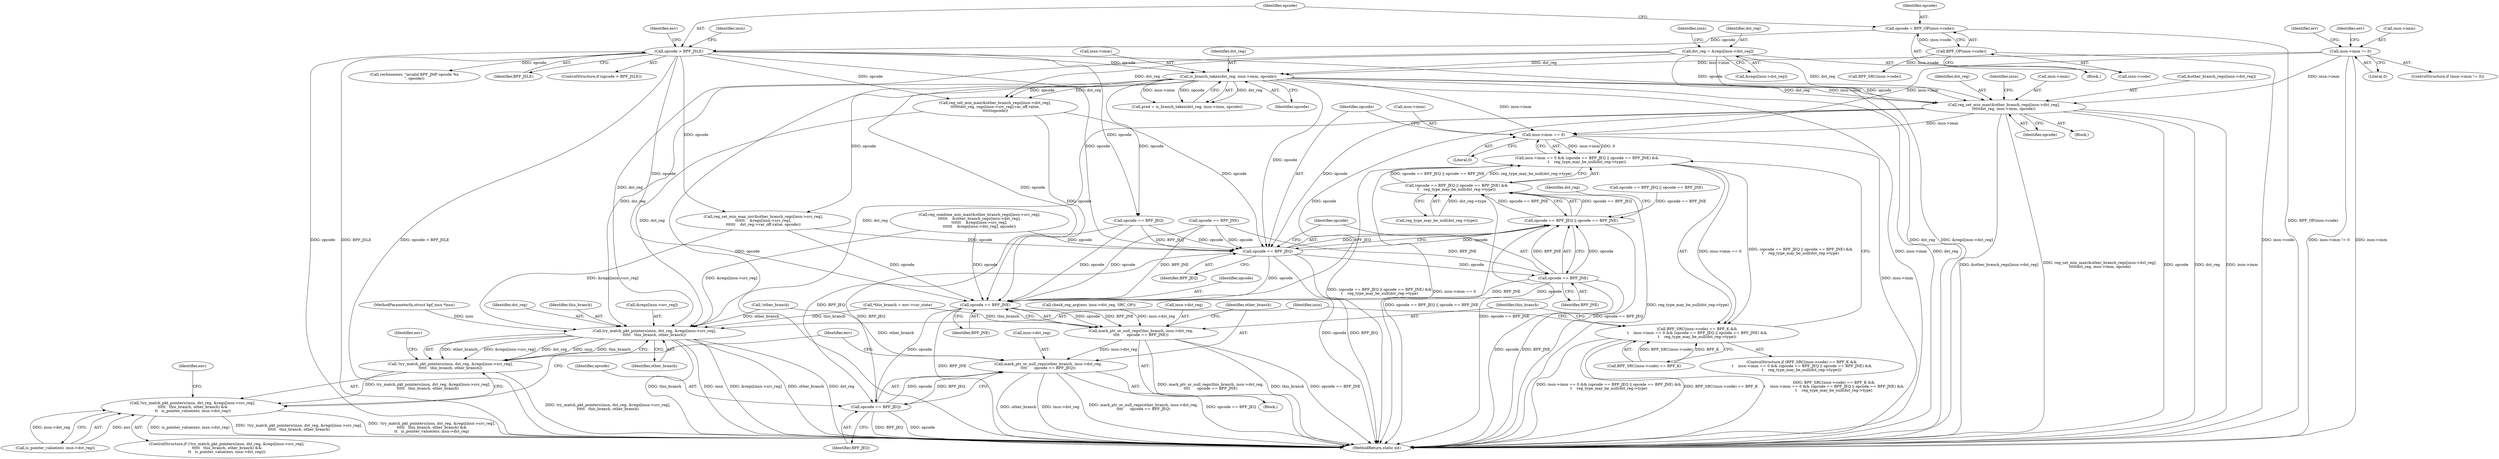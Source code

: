 digraph "0_linux_979d63d50c0c0f7bc537bf821e056cc9fe5abd38_0@array" {
"1000427" [label="(Call,reg_set_min_max(&other_branch_regs[insn->dst_reg],\n\t\t\t\t\tdst_reg, insn->imm, opcode))"];
"1000230" [label="(Call,dst_reg = &regs[insn->dst_reg])"];
"1000249" [label="(Call,is_branch_taken(dst_reg, insn->imm, opcode))"];
"1000163" [label="(Call,insn->imm != 0)"];
"1000143" [label="(Call,opcode > BPF_JSLE)"];
"1000135" [label="(Call,opcode = BPF_OP(insn->code))"];
"1000137" [label="(Call,BPF_OP(insn->code))"];
"1000448" [label="(Call,insn->imm == 0)"];
"1000447" [label="(Call,insn->imm == 0 && (opcode == BPF_JEQ || opcode == BPF_JNE) &&\n\t    reg_type_may_be_null(dst_reg->type))"];
"1000440" [label="(Call,BPF_SRC(insn->code) == BPF_K &&\n\t    insn->imm == 0 && (opcode == BPF_JEQ || opcode == BPF_JNE) &&\n\t    reg_type_may_be_null(dst_reg->type))"];
"1000455" [label="(Call,opcode == BPF_JEQ)"];
"1000454" [label="(Call,opcode == BPF_JEQ || opcode == BPF_JNE)"];
"1000453" [label="(Call,(opcode == BPF_JEQ || opcode == BPF_JNE) &&\n\t    reg_type_may_be_null(dst_reg->type))"];
"1000458" [label="(Call,opcode == BPF_JNE)"];
"1000471" [label="(Call,opcode == BPF_JNE)"];
"1000466" [label="(Call,mark_ptr_or_null_regs(this_branch, insn->dst_reg,\n\t\t\t\t      opcode == BPF_JNE))"];
"1000474" [label="(Call,mark_ptr_or_null_regs(other_branch, insn->dst_reg,\n\t\t\t\t      opcode == BPF_JEQ))"];
"1000479" [label="(Call,opcode == BPF_JEQ)"];
"1000486" [label="(Call,try_match_pkt_pointers(insn, dst_reg, &regs[insn->src_reg],\n\t\t\t\t\t   this_branch, other_branch))"];
"1000485" [label="(Call,!try_match_pkt_pointers(insn, dst_reg, &regs[insn->src_reg],\n\t\t\t\t\t   this_branch, other_branch))"];
"1000484" [label="(Call,!try_match_pkt_pointers(insn, dst_reg, &regs[insn->src_reg],\n\t\t\t\t\t   this_branch, other_branch) &&\n\t\t   is_pointer_value(env, insn->dst_reg))"];
"1000167" [label="(Literal,0)"];
"1000137" [label="(Call,BPF_OP(insn->code))"];
"1000143" [label="(Call,opcode > BPF_JSLE)"];
"1000467" [label="(Identifier,this_branch)"];
"1000440" [label="(Call,BPF_SRC(insn->code) == BPF_K &&\n\t    insn->imm == 0 && (opcode == BPF_JEQ || opcode == BPF_JNE) &&\n\t    reg_type_may_be_null(dst_reg->type))"];
"1000485" [label="(Call,!try_match_pkt_pointers(insn, dst_reg, &regs[insn->src_reg],\n\t\t\t\t\t   this_branch, other_branch))"];
"1000496" [label="(Identifier,other_branch)"];
"1000156" [label="(Call,BPF_SRC(insn->code))"];
"1000220" [label="(Call,check_reg_arg(env, insn->dst_reg, SRC_OP))"];
"1000162" [label="(ControlStructure,if (insn->imm != 0))"];
"1000484" [label="(Call,!try_match_pkt_pointers(insn, dst_reg, &regs[insn->src_reg],\n\t\t\t\t\t   this_branch, other_branch) &&\n\t\t   is_pointer_value(env, insn->dst_reg))"];
"1000457" [label="(Identifier,BPF_JEQ)"];
"1000487" [label="(Identifier,insn)"];
"1000110" [label="(MethodParameterIn,struct bpf_insn *insn)"];
"1000230" [label="(Call,dst_reg = &regs[insn->dst_reg])"];
"1000461" [label="(Call,reg_type_may_be_null(dst_reg->type))"];
"1000147" [label="(Call,verbose(env, \"invalid BPF_JMP opcode %x\n\", opcode))"];
"1000144" [label="(Identifier,opcode)"];
"1000460" [label="(Identifier,BPF_JNE)"];
"1000393" [label="(Call,reg_combine_min_max(&other_branch_regs[insn->src_reg],\n\t\t\t\t\t\t    &other_branch_regs[insn->dst_reg],\n\t\t\t\t\t\t    &regs[insn->src_reg],\n\t\t\t\t\t\t    &regs[insn->dst_reg], opcode))"];
"1000242" [label="(Identifier,insn)"];
"1000456" [label="(Identifier,opcode)"];
"1000427" [label="(Call,reg_set_min_max(&other_branch_regs[insn->dst_reg],\n\t\t\t\t\tdst_reg, insn->imm, opcode))"];
"1000497" [label="(Call,is_pointer_value(env, insn->dst_reg))"];
"1000163" [label="(Call,insn->imm != 0)"];
"1000231" [label="(Identifier,dst_reg)"];
"1000463" [label="(Identifier,dst_reg)"];
"1000504" [label="(Identifier,env)"];
"1000474" [label="(Call,mark_ptr_or_null_regs(other_branch, insn->dst_reg,\n\t\t\t\t      opcode == BPF_JEQ))"];
"1000426" [label="(Block,)"];
"1000247" [label="(Call,pred = is_branch_taken(dst_reg, insn->imm, opcode))"];
"1000468" [label="(Call,insn->dst_reg)"];
"1000465" [label="(Block,)"];
"1000250" [label="(Identifier,dst_reg)"];
"1000455" [label="(Call,opcode == BPF_JEQ)"];
"1000495" [label="(Identifier,this_branch)"];
"1000466" [label="(Call,mark_ptr_or_null_regs(this_branch, insn->dst_reg,\n\t\t\t\t      opcode == BPF_JNE))"];
"1000458" [label="(Call,opcode == BPF_JNE)"];
"1000472" [label="(Identifier,opcode)"];
"1000452" [label="(Literal,0)"];
"1000148" [label="(Identifier,env)"];
"1000232" [label="(Call,&regs[insn->dst_reg])"];
"1000138" [label="(Call,insn->code)"];
"1000145" [label="(Identifier,BPF_JSLE)"];
"1000488" [label="(Identifier,dst_reg)"];
"1000529" [label="(MethodReturn,static int)"];
"1000475" [label="(Identifier,other_branch)"];
"1000453" [label="(Call,(opcode == BPF_JEQ || opcode == BPF_JNE) &&\n\t    reg_type_may_be_null(dst_reg->type))"];
"1000476" [label="(Call,insn->dst_reg)"];
"1000136" [label="(Identifier,opcode)"];
"1000454" [label="(Call,opcode == BPF_JEQ || opcode == BPF_JNE)"];
"1000434" [label="(Identifier,dst_reg)"];
"1000135" [label="(Call,opcode = BPF_OP(insn->code))"];
"1000444" [label="(Identifier,insn)"];
"1000114" [label="(Call,*this_branch = env->cur_state)"];
"1000481" [label="(Identifier,BPF_JEQ)"];
"1000390" [label="(Call,opcode == BPF_JNE)"];
"1000365" [label="(Call,reg_set_min_max_inv(&other_branch_regs[insn->src_reg],\n\t\t\t\t\t\t    &regs[insn->src_reg],\n\t\t\t\t\t\t    dst_reg->var_off.value, opcode))"];
"1000479" [label="(Call,opcode == BPF_JEQ)"];
"1000483" [label="(ControlStructure,if (!try_match_pkt_pointers(insn, dst_reg, &regs[insn->src_reg],\n\t\t\t\t\t   this_branch, other_branch) &&\n\t\t   is_pointer_value(env, insn->dst_reg)))"];
"1000170" [label="(Identifier,env)"];
"1000449" [label="(Call,insn->imm)"];
"1000164" [label="(Call,insn->imm)"];
"1000471" [label="(Call,opcode == BPF_JNE)"];
"1000112" [label="(Block,)"];
"1000254" [label="(Identifier,opcode)"];
"1000439" [label="(ControlStructure,if (BPF_SRC(insn->code) == BPF_K &&\n\t    insn->imm == 0 && (opcode == BPF_JEQ || opcode == BPF_JNE) &&\n\t    reg_type_may_be_null(dst_reg->type)))"];
"1000441" [label="(Call,BPF_SRC(insn->code) == BPF_K)"];
"1000249" [label="(Call,is_branch_taken(dst_reg, insn->imm, opcode))"];
"1000251" [label="(Call,insn->imm)"];
"1000480" [label="(Identifier,opcode)"];
"1000386" [label="(Call,opcode == BPF_JEQ || opcode == BPF_JNE)"];
"1000176" [label="(Identifier,err)"];
"1000447" [label="(Call,insn->imm == 0 && (opcode == BPF_JEQ || opcode == BPF_JNE) &&\n\t    reg_type_may_be_null(dst_reg->type))"];
"1000158" [label="(Identifier,insn)"];
"1000438" [label="(Identifier,opcode)"];
"1000498" [label="(Identifier,env)"];
"1000435" [label="(Call,insn->imm)"];
"1000473" [label="(Identifier,BPF_JNE)"];
"1000428" [label="(Call,&other_branch_regs[insn->dst_reg])"];
"1000341" [label="(Call,reg_set_min_max(&other_branch_regs[insn->dst_reg],\n\t\t\t\t\t\tdst_reg, regs[insn->src_reg].var_off.value,\n\t\t\t\t\t\topcode))"];
"1000459" [label="(Identifier,opcode)"];
"1000291" [label="(Call,!other_branch)"];
"1000387" [label="(Call,opcode == BPF_JEQ)"];
"1000486" [label="(Call,try_match_pkt_pointers(insn, dst_reg, &regs[insn->src_reg],\n\t\t\t\t\t   this_branch, other_branch))"];
"1000515" [label="(Identifier,env)"];
"1000142" [label="(ControlStructure,if (opcode > BPF_JSLE))"];
"1000489" [label="(Call,&regs[insn->src_reg])"];
"1000448" [label="(Call,insn->imm == 0)"];
"1000427" -> "1000426"  [label="AST: "];
"1000427" -> "1000438"  [label="CFG: "];
"1000428" -> "1000427"  [label="AST: "];
"1000434" -> "1000427"  [label="AST: "];
"1000435" -> "1000427"  [label="AST: "];
"1000438" -> "1000427"  [label="AST: "];
"1000444" -> "1000427"  [label="CFG: "];
"1000427" -> "1000529"  [label="DDG: &other_branch_regs[insn->dst_reg]"];
"1000427" -> "1000529"  [label="DDG: reg_set_min_max(&other_branch_regs[insn->dst_reg],\n\t\t\t\t\tdst_reg, insn->imm, opcode)"];
"1000427" -> "1000529"  [label="DDG: opcode"];
"1000427" -> "1000529"  [label="DDG: dst_reg"];
"1000427" -> "1000529"  [label="DDG: insn->imm"];
"1000230" -> "1000427"  [label="DDG: dst_reg"];
"1000249" -> "1000427"  [label="DDG: dst_reg"];
"1000249" -> "1000427"  [label="DDG: insn->imm"];
"1000249" -> "1000427"  [label="DDG: opcode"];
"1000163" -> "1000427"  [label="DDG: insn->imm"];
"1000143" -> "1000427"  [label="DDG: opcode"];
"1000427" -> "1000448"  [label="DDG: insn->imm"];
"1000427" -> "1000455"  [label="DDG: opcode"];
"1000427" -> "1000471"  [label="DDG: opcode"];
"1000427" -> "1000486"  [label="DDG: dst_reg"];
"1000230" -> "1000112"  [label="AST: "];
"1000230" -> "1000232"  [label="CFG: "];
"1000231" -> "1000230"  [label="AST: "];
"1000232" -> "1000230"  [label="AST: "];
"1000242" -> "1000230"  [label="CFG: "];
"1000230" -> "1000529"  [label="DDG: dst_reg"];
"1000230" -> "1000529"  [label="DDG: &regs[insn->dst_reg]"];
"1000230" -> "1000249"  [label="DDG: dst_reg"];
"1000230" -> "1000341"  [label="DDG: dst_reg"];
"1000230" -> "1000486"  [label="DDG: dst_reg"];
"1000249" -> "1000247"  [label="AST: "];
"1000249" -> "1000254"  [label="CFG: "];
"1000250" -> "1000249"  [label="AST: "];
"1000251" -> "1000249"  [label="AST: "];
"1000254" -> "1000249"  [label="AST: "];
"1000247" -> "1000249"  [label="CFG: "];
"1000249" -> "1000529"  [label="DDG: insn->imm"];
"1000249" -> "1000529"  [label="DDG: opcode"];
"1000249" -> "1000529"  [label="DDG: dst_reg"];
"1000249" -> "1000247"  [label="DDG: dst_reg"];
"1000249" -> "1000247"  [label="DDG: insn->imm"];
"1000249" -> "1000247"  [label="DDG: opcode"];
"1000163" -> "1000249"  [label="DDG: insn->imm"];
"1000143" -> "1000249"  [label="DDG: opcode"];
"1000249" -> "1000341"  [label="DDG: dst_reg"];
"1000249" -> "1000341"  [label="DDG: opcode"];
"1000249" -> "1000365"  [label="DDG: opcode"];
"1000249" -> "1000387"  [label="DDG: opcode"];
"1000249" -> "1000448"  [label="DDG: insn->imm"];
"1000249" -> "1000455"  [label="DDG: opcode"];
"1000249" -> "1000471"  [label="DDG: opcode"];
"1000249" -> "1000486"  [label="DDG: dst_reg"];
"1000163" -> "1000162"  [label="AST: "];
"1000163" -> "1000167"  [label="CFG: "];
"1000164" -> "1000163"  [label="AST: "];
"1000167" -> "1000163"  [label="AST: "];
"1000170" -> "1000163"  [label="CFG: "];
"1000176" -> "1000163"  [label="CFG: "];
"1000163" -> "1000529"  [label="DDG: insn->imm"];
"1000163" -> "1000529"  [label="DDG: insn->imm != 0"];
"1000163" -> "1000448"  [label="DDG: insn->imm"];
"1000143" -> "1000142"  [label="AST: "];
"1000143" -> "1000145"  [label="CFG: "];
"1000144" -> "1000143"  [label="AST: "];
"1000145" -> "1000143"  [label="AST: "];
"1000148" -> "1000143"  [label="CFG: "];
"1000158" -> "1000143"  [label="CFG: "];
"1000143" -> "1000529"  [label="DDG: opcode"];
"1000143" -> "1000529"  [label="DDG: BPF_JSLE"];
"1000143" -> "1000529"  [label="DDG: opcode > BPF_JSLE"];
"1000135" -> "1000143"  [label="DDG: opcode"];
"1000143" -> "1000147"  [label="DDG: opcode"];
"1000143" -> "1000341"  [label="DDG: opcode"];
"1000143" -> "1000365"  [label="DDG: opcode"];
"1000143" -> "1000387"  [label="DDG: opcode"];
"1000143" -> "1000455"  [label="DDG: opcode"];
"1000143" -> "1000471"  [label="DDG: opcode"];
"1000135" -> "1000112"  [label="AST: "];
"1000135" -> "1000137"  [label="CFG: "];
"1000136" -> "1000135"  [label="AST: "];
"1000137" -> "1000135"  [label="AST: "];
"1000144" -> "1000135"  [label="CFG: "];
"1000135" -> "1000529"  [label="DDG: BPF_OP(insn->code)"];
"1000137" -> "1000135"  [label="DDG: insn->code"];
"1000137" -> "1000138"  [label="CFG: "];
"1000138" -> "1000137"  [label="AST: "];
"1000137" -> "1000529"  [label="DDG: insn->code"];
"1000137" -> "1000156"  [label="DDG: insn->code"];
"1000448" -> "1000447"  [label="AST: "];
"1000448" -> "1000452"  [label="CFG: "];
"1000449" -> "1000448"  [label="AST: "];
"1000452" -> "1000448"  [label="AST: "];
"1000456" -> "1000448"  [label="CFG: "];
"1000447" -> "1000448"  [label="CFG: "];
"1000448" -> "1000529"  [label="DDG: insn->imm"];
"1000448" -> "1000447"  [label="DDG: insn->imm"];
"1000448" -> "1000447"  [label="DDG: 0"];
"1000447" -> "1000440"  [label="AST: "];
"1000447" -> "1000453"  [label="CFG: "];
"1000453" -> "1000447"  [label="AST: "];
"1000440" -> "1000447"  [label="CFG: "];
"1000447" -> "1000529"  [label="DDG: (opcode == BPF_JEQ || opcode == BPF_JNE) &&\n\t    reg_type_may_be_null(dst_reg->type)"];
"1000447" -> "1000529"  [label="DDG: insn->imm == 0"];
"1000447" -> "1000440"  [label="DDG: insn->imm == 0"];
"1000447" -> "1000440"  [label="DDG: (opcode == BPF_JEQ || opcode == BPF_JNE) &&\n\t    reg_type_may_be_null(dst_reg->type)"];
"1000453" -> "1000447"  [label="DDG: opcode == BPF_JEQ || opcode == BPF_JNE"];
"1000453" -> "1000447"  [label="DDG: reg_type_may_be_null(dst_reg->type)"];
"1000440" -> "1000439"  [label="AST: "];
"1000440" -> "1000441"  [label="CFG: "];
"1000441" -> "1000440"  [label="AST: "];
"1000467" -> "1000440"  [label="CFG: "];
"1000487" -> "1000440"  [label="CFG: "];
"1000440" -> "1000529"  [label="DDG: BPF_SRC(insn->code) == BPF_K &&\n\t    insn->imm == 0 && (opcode == BPF_JEQ || opcode == BPF_JNE) &&\n\t    reg_type_may_be_null(dst_reg->type)"];
"1000440" -> "1000529"  [label="DDG: insn->imm == 0 && (opcode == BPF_JEQ || opcode == BPF_JNE) &&\n\t    reg_type_may_be_null(dst_reg->type)"];
"1000440" -> "1000529"  [label="DDG: BPF_SRC(insn->code) == BPF_K"];
"1000441" -> "1000440"  [label="DDG: BPF_SRC(insn->code)"];
"1000441" -> "1000440"  [label="DDG: BPF_K"];
"1000455" -> "1000454"  [label="AST: "];
"1000455" -> "1000457"  [label="CFG: "];
"1000456" -> "1000455"  [label="AST: "];
"1000457" -> "1000455"  [label="AST: "];
"1000459" -> "1000455"  [label="CFG: "];
"1000454" -> "1000455"  [label="CFG: "];
"1000455" -> "1000529"  [label="DDG: BPF_JEQ"];
"1000455" -> "1000529"  [label="DDG: opcode"];
"1000455" -> "1000454"  [label="DDG: opcode"];
"1000455" -> "1000454"  [label="DDG: BPF_JEQ"];
"1000365" -> "1000455"  [label="DDG: opcode"];
"1000387" -> "1000455"  [label="DDG: opcode"];
"1000387" -> "1000455"  [label="DDG: BPF_JEQ"];
"1000341" -> "1000455"  [label="DDG: opcode"];
"1000393" -> "1000455"  [label="DDG: opcode"];
"1000390" -> "1000455"  [label="DDG: opcode"];
"1000455" -> "1000458"  [label="DDG: opcode"];
"1000455" -> "1000471"  [label="DDG: opcode"];
"1000455" -> "1000479"  [label="DDG: BPF_JEQ"];
"1000454" -> "1000453"  [label="AST: "];
"1000454" -> "1000458"  [label="CFG: "];
"1000458" -> "1000454"  [label="AST: "];
"1000463" -> "1000454"  [label="CFG: "];
"1000453" -> "1000454"  [label="CFG: "];
"1000454" -> "1000529"  [label="DDG: opcode == BPF_JEQ"];
"1000454" -> "1000529"  [label="DDG: opcode == BPF_JNE"];
"1000454" -> "1000453"  [label="DDG: opcode == BPF_JEQ"];
"1000454" -> "1000453"  [label="DDG: opcode == BPF_JNE"];
"1000458" -> "1000454"  [label="DDG: opcode"];
"1000458" -> "1000454"  [label="DDG: BPF_JNE"];
"1000386" -> "1000454"  [label="DDG: opcode == BPF_JNE"];
"1000453" -> "1000461"  [label="CFG: "];
"1000461" -> "1000453"  [label="AST: "];
"1000453" -> "1000529"  [label="DDG: reg_type_may_be_null(dst_reg->type)"];
"1000453" -> "1000529"  [label="DDG: opcode == BPF_JEQ || opcode == BPF_JNE"];
"1000461" -> "1000453"  [label="DDG: dst_reg->type"];
"1000458" -> "1000460"  [label="CFG: "];
"1000459" -> "1000458"  [label="AST: "];
"1000460" -> "1000458"  [label="AST: "];
"1000458" -> "1000529"  [label="DDG: BPF_JNE"];
"1000458" -> "1000529"  [label="DDG: opcode"];
"1000390" -> "1000458"  [label="DDG: BPF_JNE"];
"1000458" -> "1000471"  [label="DDG: opcode"];
"1000458" -> "1000471"  [label="DDG: BPF_JNE"];
"1000471" -> "1000466"  [label="AST: "];
"1000471" -> "1000473"  [label="CFG: "];
"1000472" -> "1000471"  [label="AST: "];
"1000473" -> "1000471"  [label="AST: "];
"1000466" -> "1000471"  [label="CFG: "];
"1000471" -> "1000529"  [label="DDG: BPF_JNE"];
"1000471" -> "1000466"  [label="DDG: opcode"];
"1000471" -> "1000466"  [label="DDG: BPF_JNE"];
"1000387" -> "1000471"  [label="DDG: opcode"];
"1000341" -> "1000471"  [label="DDG: opcode"];
"1000393" -> "1000471"  [label="DDG: opcode"];
"1000390" -> "1000471"  [label="DDG: opcode"];
"1000390" -> "1000471"  [label="DDG: BPF_JNE"];
"1000365" -> "1000471"  [label="DDG: opcode"];
"1000471" -> "1000479"  [label="DDG: opcode"];
"1000466" -> "1000465"  [label="AST: "];
"1000467" -> "1000466"  [label="AST: "];
"1000468" -> "1000466"  [label="AST: "];
"1000475" -> "1000466"  [label="CFG: "];
"1000466" -> "1000529"  [label="DDG: this_branch"];
"1000466" -> "1000529"  [label="DDG: opcode == BPF_JNE"];
"1000466" -> "1000529"  [label="DDG: mark_ptr_or_null_regs(this_branch, insn->dst_reg,\n\t\t\t\t      opcode == BPF_JNE)"];
"1000114" -> "1000466"  [label="DDG: this_branch"];
"1000220" -> "1000466"  [label="DDG: insn->dst_reg"];
"1000466" -> "1000474"  [label="DDG: insn->dst_reg"];
"1000474" -> "1000465"  [label="AST: "];
"1000474" -> "1000479"  [label="CFG: "];
"1000475" -> "1000474"  [label="AST: "];
"1000476" -> "1000474"  [label="AST: "];
"1000479" -> "1000474"  [label="AST: "];
"1000515" -> "1000474"  [label="CFG: "];
"1000474" -> "1000529"  [label="DDG: insn->dst_reg"];
"1000474" -> "1000529"  [label="DDG: mark_ptr_or_null_regs(other_branch, insn->dst_reg,\n\t\t\t\t      opcode == BPF_JEQ)"];
"1000474" -> "1000529"  [label="DDG: opcode == BPF_JEQ"];
"1000474" -> "1000529"  [label="DDG: other_branch"];
"1000291" -> "1000474"  [label="DDG: other_branch"];
"1000479" -> "1000474"  [label="DDG: opcode"];
"1000479" -> "1000474"  [label="DDG: BPF_JEQ"];
"1000479" -> "1000481"  [label="CFG: "];
"1000480" -> "1000479"  [label="AST: "];
"1000481" -> "1000479"  [label="AST: "];
"1000479" -> "1000529"  [label="DDG: opcode"];
"1000479" -> "1000529"  [label="DDG: BPF_JEQ"];
"1000387" -> "1000479"  [label="DDG: BPF_JEQ"];
"1000486" -> "1000485"  [label="AST: "];
"1000486" -> "1000496"  [label="CFG: "];
"1000487" -> "1000486"  [label="AST: "];
"1000488" -> "1000486"  [label="AST: "];
"1000489" -> "1000486"  [label="AST: "];
"1000495" -> "1000486"  [label="AST: "];
"1000496" -> "1000486"  [label="AST: "];
"1000485" -> "1000486"  [label="CFG: "];
"1000486" -> "1000529"  [label="DDG: &regs[insn->src_reg]"];
"1000486" -> "1000529"  [label="DDG: other_branch"];
"1000486" -> "1000529"  [label="DDG: dst_reg"];
"1000486" -> "1000529"  [label="DDG: this_branch"];
"1000486" -> "1000529"  [label="DDG: insn"];
"1000486" -> "1000485"  [label="DDG: other_branch"];
"1000486" -> "1000485"  [label="DDG: &regs[insn->src_reg]"];
"1000486" -> "1000485"  [label="DDG: dst_reg"];
"1000486" -> "1000485"  [label="DDG: insn"];
"1000486" -> "1000485"  [label="DDG: this_branch"];
"1000110" -> "1000486"  [label="DDG: insn"];
"1000341" -> "1000486"  [label="DDG: dst_reg"];
"1000393" -> "1000486"  [label="DDG: &regs[insn->src_reg]"];
"1000365" -> "1000486"  [label="DDG: &regs[insn->src_reg]"];
"1000114" -> "1000486"  [label="DDG: this_branch"];
"1000291" -> "1000486"  [label="DDG: other_branch"];
"1000485" -> "1000484"  [label="AST: "];
"1000498" -> "1000485"  [label="CFG: "];
"1000484" -> "1000485"  [label="CFG: "];
"1000485" -> "1000529"  [label="DDG: try_match_pkt_pointers(insn, dst_reg, &regs[insn->src_reg],\n\t\t\t\t\t   this_branch, other_branch)"];
"1000485" -> "1000484"  [label="DDG: try_match_pkt_pointers(insn, dst_reg, &regs[insn->src_reg],\n\t\t\t\t\t   this_branch, other_branch)"];
"1000484" -> "1000483"  [label="AST: "];
"1000484" -> "1000497"  [label="CFG: "];
"1000497" -> "1000484"  [label="AST: "];
"1000504" -> "1000484"  [label="CFG: "];
"1000515" -> "1000484"  [label="CFG: "];
"1000484" -> "1000529"  [label="DDG: is_pointer_value(env, insn->dst_reg)"];
"1000484" -> "1000529"  [label="DDG: !try_match_pkt_pointers(insn, dst_reg, &regs[insn->src_reg],\n\t\t\t\t\t   this_branch, other_branch)"];
"1000484" -> "1000529"  [label="DDG: !try_match_pkt_pointers(insn, dst_reg, &regs[insn->src_reg],\n\t\t\t\t\t   this_branch, other_branch) &&\n\t\t   is_pointer_value(env, insn->dst_reg)"];
"1000497" -> "1000484"  [label="DDG: env"];
"1000497" -> "1000484"  [label="DDG: insn->dst_reg"];
}
